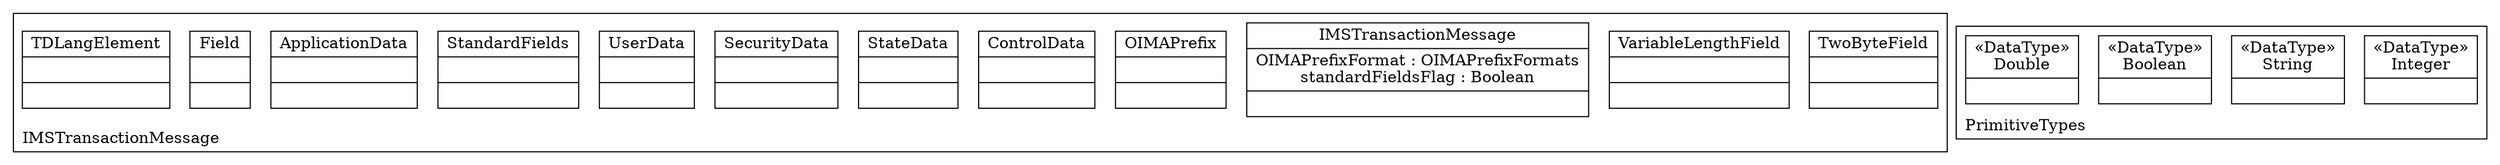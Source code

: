 digraph "KM3 Model in DOT" {
graph[rankdir=BT,labeljust=l,labelloc=t,nodeSep=0.75,compound=true];
 subgraph "cluster_IMSTransactionMessage"{
labelloc=t
color=black
label=IMSTransactionMessage
 node[shape=record];
TwoByteField[label="{TwoByteField| | }"]
;
 node[shape=record];
VariableLengthField[label="{VariableLengthField| | }"]
;
 node[shape=record];
IMSTransactionMessage[label="{IMSTransactionMessage|OIMAPrefixFormat : OIMAPrefixFormats\nstandardFieldsFlag : Boolean| }"]
;
 node[shape=record];
OIMAPrefix[label="{OIMAPrefix| | }"]
;
 node[shape=record];
ControlData[label="{ControlData| | }"]
;
 node[shape=record];
StateData[label="{StateData| | }"]
;
 node[shape=record];
SecurityData[label="{SecurityData| | }"]
;
 node[shape=record];
UserData[label="{UserData| | }"]
;
 node[shape=record];
StandardFields[label="{StandardFields| | }"]
;
 node[shape=record];
ApplicationData[label="{ApplicationData| | }"]
;
 node[shape=record];
Field[label="{Field| | }"]
;
 node[shape=record];
TDLangElement[label="{TDLangElement| | }"]
;

} subgraph "cluster_PrimitiveTypes"{
labelloc=t
color=black
label=PrimitiveTypes
 node[shape=record];
Integer[label="{&#171;DataType&#187;\nInteger|}"]
;
 node[shape=record];
String[label="{&#171;DataType&#187;\nString|}"]
;
 node[shape=record];
Boolean[label="{&#171;DataType&#187;\nBoolean|}"]
;
 node[shape=record];
Double[label="{&#171;DataType&#187;\nDouble|}"]
;

}
}
